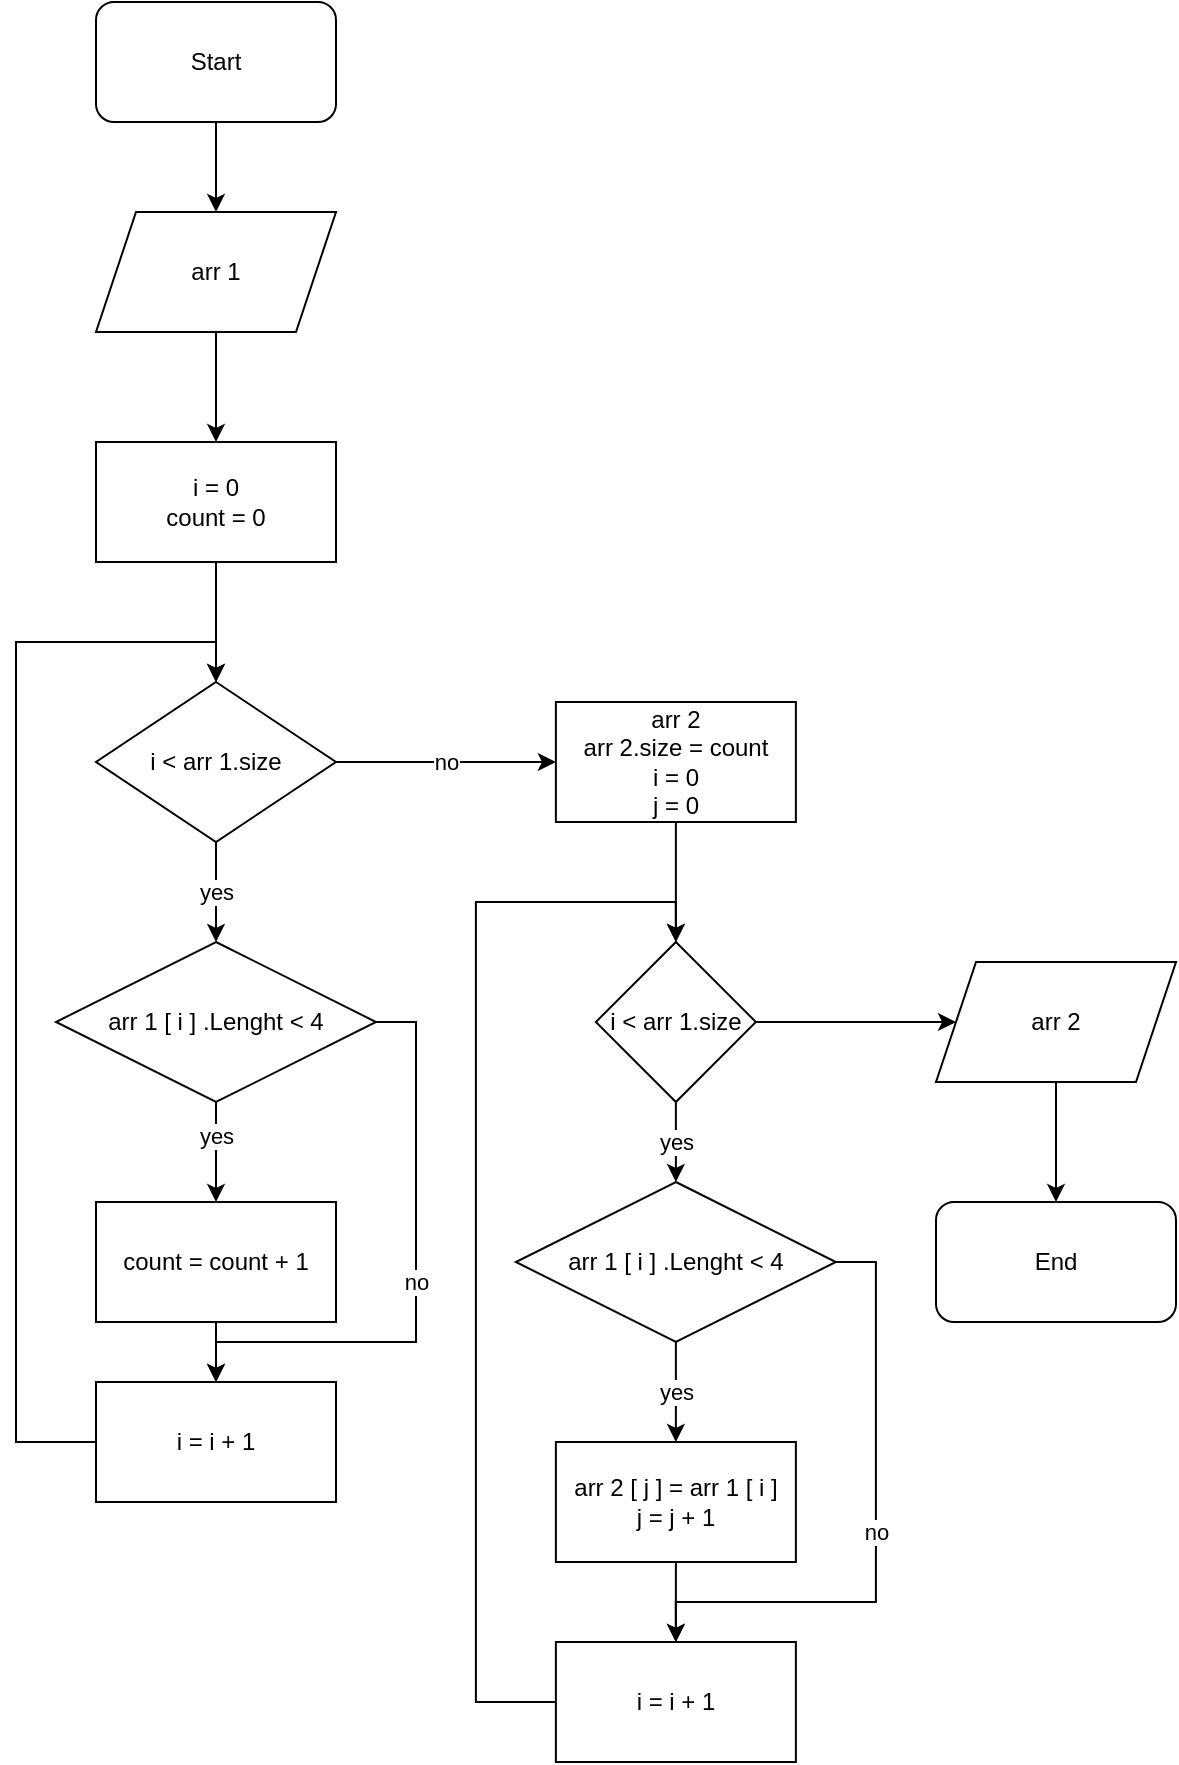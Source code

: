 <mxfile version="21.3.3" type="device">
  <diagram name="Страница 1" id="tfu4-RXcEaDex0mNpu3b">
    <mxGraphModel dx="1710" dy="1060" grid="1" gridSize="10" guides="1" tooltips="1" connect="1" arrows="1" fold="1" page="1" pageScale="1" pageWidth="827" pageHeight="1169" math="0" shadow="0">
      <root>
        <mxCell id="0" />
        <mxCell id="1" parent="0" />
        <mxCell id="lV9dQ852HnUfJgAKiQxw-7" value="" style="edgeStyle=orthogonalEdgeStyle;rounded=0;orthogonalLoop=1;jettySize=auto;html=1;" edge="1" parent="1" source="lV9dQ852HnUfJgAKiQxw-1" target="lV9dQ852HnUfJgAKiQxw-2">
          <mxGeometry relative="1" as="geometry" />
        </mxCell>
        <mxCell id="lV9dQ852HnUfJgAKiQxw-1" value="Start" style="rounded=1;whiteSpace=wrap;html=1;" vertex="1" parent="1">
          <mxGeometry x="180" y="20" width="120" height="60" as="geometry" />
        </mxCell>
        <mxCell id="lV9dQ852HnUfJgAKiQxw-8" value="" style="edgeStyle=orthogonalEdgeStyle;rounded=0;orthogonalLoop=1;jettySize=auto;html=1;" edge="1" parent="1" source="lV9dQ852HnUfJgAKiQxw-2" target="lV9dQ852HnUfJgAKiQxw-3">
          <mxGeometry relative="1" as="geometry" />
        </mxCell>
        <mxCell id="lV9dQ852HnUfJgAKiQxw-2" value="arr 1" style="shape=parallelogram;perimeter=parallelogramPerimeter;whiteSpace=wrap;html=1;fixedSize=1;" vertex="1" parent="1">
          <mxGeometry x="180" y="125" width="120" height="60" as="geometry" />
        </mxCell>
        <mxCell id="lV9dQ852HnUfJgAKiQxw-9" value="" style="edgeStyle=orthogonalEdgeStyle;rounded=0;orthogonalLoop=1;jettySize=auto;html=1;" edge="1" parent="1" source="lV9dQ852HnUfJgAKiQxw-3" target="lV9dQ852HnUfJgAKiQxw-4">
          <mxGeometry relative="1" as="geometry" />
        </mxCell>
        <mxCell id="lV9dQ852HnUfJgAKiQxw-3" value="i = 0&lt;br&gt;count = 0" style="rounded=0;whiteSpace=wrap;html=1;" vertex="1" parent="1">
          <mxGeometry x="180" y="240" width="120" height="60" as="geometry" />
        </mxCell>
        <mxCell id="lV9dQ852HnUfJgAKiQxw-10" value="yes" style="edgeStyle=orthogonalEdgeStyle;rounded=0;orthogonalLoop=1;jettySize=auto;html=1;" edge="1" parent="1" source="lV9dQ852HnUfJgAKiQxw-4" target="lV9dQ852HnUfJgAKiQxw-6">
          <mxGeometry relative="1" as="geometry" />
        </mxCell>
        <mxCell id="lV9dQ852HnUfJgAKiQxw-20" value="no" style="edgeStyle=orthogonalEdgeStyle;rounded=0;orthogonalLoop=1;jettySize=auto;html=1;exitX=1;exitY=0.5;exitDx=0;exitDy=0;entryX=0;entryY=0.5;entryDx=0;entryDy=0;" edge="1" parent="1" source="lV9dQ852HnUfJgAKiQxw-4" target="lV9dQ852HnUfJgAKiQxw-19">
          <mxGeometry relative="1" as="geometry" />
        </mxCell>
        <mxCell id="lV9dQ852HnUfJgAKiQxw-4" value="i &amp;lt; arr 1.size" style="rhombus;whiteSpace=wrap;html=1;" vertex="1" parent="1">
          <mxGeometry x="180" y="360" width="120" height="80" as="geometry" />
        </mxCell>
        <mxCell id="lV9dQ852HnUfJgAKiQxw-15" value="" style="edgeStyle=orthogonalEdgeStyle;rounded=0;orthogonalLoop=1;jettySize=auto;html=1;" edge="1" parent="1" source="lV9dQ852HnUfJgAKiQxw-5" target="lV9dQ852HnUfJgAKiQxw-13">
          <mxGeometry relative="1" as="geometry" />
        </mxCell>
        <mxCell id="lV9dQ852HnUfJgAKiQxw-5" value="count = count + 1" style="rounded=0;whiteSpace=wrap;html=1;" vertex="1" parent="1">
          <mxGeometry x="180" y="620" width="120" height="60" as="geometry" />
        </mxCell>
        <mxCell id="lV9dQ852HnUfJgAKiQxw-11" value="" style="edgeStyle=orthogonalEdgeStyle;rounded=0;orthogonalLoop=1;jettySize=auto;html=1;" edge="1" parent="1" source="lV9dQ852HnUfJgAKiQxw-6" target="lV9dQ852HnUfJgAKiQxw-5">
          <mxGeometry relative="1" as="geometry" />
        </mxCell>
        <mxCell id="lV9dQ852HnUfJgAKiQxw-12" value="yes" style="edgeLabel;html=1;align=center;verticalAlign=middle;resizable=0;points=[];" vertex="1" connectable="0" parent="lV9dQ852HnUfJgAKiQxw-11">
          <mxGeometry x="-0.347" relative="1" as="geometry">
            <mxPoint as="offset" />
          </mxGeometry>
        </mxCell>
        <mxCell id="lV9dQ852HnUfJgAKiQxw-18" value="no" style="edgeStyle=orthogonalEdgeStyle;rounded=0;orthogonalLoop=1;jettySize=auto;html=1;entryX=0.5;entryY=0;entryDx=0;entryDy=0;" edge="1" parent="1" source="lV9dQ852HnUfJgAKiQxw-6" target="lV9dQ852HnUfJgAKiQxw-13">
          <mxGeometry relative="1" as="geometry">
            <Array as="points">
              <mxPoint x="340" y="530" />
              <mxPoint x="340" y="690" />
              <mxPoint x="240" y="690" />
            </Array>
          </mxGeometry>
        </mxCell>
        <mxCell id="lV9dQ852HnUfJgAKiQxw-6" value="arr 1 [ i ] .Lenght &amp;lt; 4" style="rhombus;whiteSpace=wrap;html=1;" vertex="1" parent="1">
          <mxGeometry x="160" y="490" width="160" height="80" as="geometry" />
        </mxCell>
        <mxCell id="lV9dQ852HnUfJgAKiQxw-17" style="edgeStyle=orthogonalEdgeStyle;rounded=0;orthogonalLoop=1;jettySize=auto;html=1;entryX=0.5;entryY=0;entryDx=0;entryDy=0;" edge="1" parent="1" source="lV9dQ852HnUfJgAKiQxw-13" target="lV9dQ852HnUfJgAKiQxw-4">
          <mxGeometry relative="1" as="geometry">
            <Array as="points">
              <mxPoint x="140" y="740" />
              <mxPoint x="140" y="340" />
              <mxPoint x="240" y="340" />
            </Array>
          </mxGeometry>
        </mxCell>
        <mxCell id="lV9dQ852HnUfJgAKiQxw-13" value="i = i + 1" style="rounded=0;whiteSpace=wrap;html=1;" vertex="1" parent="1">
          <mxGeometry x="180" y="710" width="120" height="60" as="geometry" />
        </mxCell>
        <mxCell id="lV9dQ852HnUfJgAKiQxw-25" value="" style="edgeStyle=orthogonalEdgeStyle;rounded=0;orthogonalLoop=1;jettySize=auto;html=1;" edge="1" parent="1" source="lV9dQ852HnUfJgAKiQxw-19" target="lV9dQ852HnUfJgAKiQxw-21">
          <mxGeometry relative="1" as="geometry" />
        </mxCell>
        <mxCell id="lV9dQ852HnUfJgAKiQxw-19" value="arr 2&lt;br&gt;arr 2.size = count&lt;br&gt;i = 0&lt;br&gt;j = 0" style="rounded=0;whiteSpace=wrap;html=1;" vertex="1" parent="1">
          <mxGeometry x="409.94" y="370" width="120" height="60" as="geometry" />
        </mxCell>
        <mxCell id="lV9dQ852HnUfJgAKiQxw-26" value="yes" style="edgeStyle=orthogonalEdgeStyle;rounded=0;orthogonalLoop=1;jettySize=auto;html=1;" edge="1" parent="1" source="lV9dQ852HnUfJgAKiQxw-21" target="lV9dQ852HnUfJgAKiQxw-22">
          <mxGeometry relative="1" as="geometry" />
        </mxCell>
        <mxCell id="lV9dQ852HnUfJgAKiQxw-33" value="" style="edgeStyle=orthogonalEdgeStyle;rounded=0;orthogonalLoop=1;jettySize=auto;html=1;" edge="1" parent="1" source="lV9dQ852HnUfJgAKiQxw-21" target="lV9dQ852HnUfJgAKiQxw-31">
          <mxGeometry relative="1" as="geometry" />
        </mxCell>
        <mxCell id="lV9dQ852HnUfJgAKiQxw-21" value="i &amp;lt; arr 1.size" style="rhombus;whiteSpace=wrap;html=1;" vertex="1" parent="1">
          <mxGeometry x="429.94" y="490" width="80" height="80" as="geometry" />
        </mxCell>
        <mxCell id="lV9dQ852HnUfJgAKiQxw-27" value="yes" style="edgeStyle=orthogonalEdgeStyle;rounded=0;orthogonalLoop=1;jettySize=auto;html=1;" edge="1" parent="1" source="lV9dQ852HnUfJgAKiQxw-22" target="lV9dQ852HnUfJgAKiQxw-23">
          <mxGeometry relative="1" as="geometry" />
        </mxCell>
        <mxCell id="lV9dQ852HnUfJgAKiQxw-30" value="no" style="edgeStyle=orthogonalEdgeStyle;rounded=0;orthogonalLoop=1;jettySize=auto;html=1;entryX=0.5;entryY=0;entryDx=0;entryDy=0;" edge="1" parent="1" source="lV9dQ852HnUfJgAKiQxw-22" target="lV9dQ852HnUfJgAKiQxw-24">
          <mxGeometry relative="1" as="geometry">
            <Array as="points">
              <mxPoint x="569.94" y="650" />
              <mxPoint x="569.94" y="820" />
              <mxPoint x="469.94" y="820" />
            </Array>
          </mxGeometry>
        </mxCell>
        <mxCell id="lV9dQ852HnUfJgAKiQxw-22" value="arr 1 [ i ] .Lenght &amp;lt; 4" style="rhombus;whiteSpace=wrap;html=1;" vertex="1" parent="1">
          <mxGeometry x="389.94" y="610" width="160" height="80" as="geometry" />
        </mxCell>
        <mxCell id="lV9dQ852HnUfJgAKiQxw-28" value="" style="edgeStyle=orthogonalEdgeStyle;rounded=0;orthogonalLoop=1;jettySize=auto;html=1;" edge="1" parent="1" source="lV9dQ852HnUfJgAKiQxw-23" target="lV9dQ852HnUfJgAKiQxw-24">
          <mxGeometry relative="1" as="geometry" />
        </mxCell>
        <mxCell id="lV9dQ852HnUfJgAKiQxw-23" value="arr 2 [ j ] = arr 1 [ i ]&lt;br&gt;j = j + 1" style="rounded=0;whiteSpace=wrap;html=1;" vertex="1" parent="1">
          <mxGeometry x="409.94" y="740" width="120" height="60" as="geometry" />
        </mxCell>
        <mxCell id="lV9dQ852HnUfJgAKiQxw-29" style="edgeStyle=orthogonalEdgeStyle;rounded=0;orthogonalLoop=1;jettySize=auto;html=1;entryX=0.5;entryY=0;entryDx=0;entryDy=0;" edge="1" parent="1" source="lV9dQ852HnUfJgAKiQxw-24" target="lV9dQ852HnUfJgAKiQxw-21">
          <mxGeometry relative="1" as="geometry">
            <Array as="points">
              <mxPoint x="369.94" y="870" />
              <mxPoint x="369.94" y="470" />
              <mxPoint x="469.94" y="470" />
            </Array>
          </mxGeometry>
        </mxCell>
        <mxCell id="lV9dQ852HnUfJgAKiQxw-24" value="i = i + 1" style="rounded=0;whiteSpace=wrap;html=1;" vertex="1" parent="1">
          <mxGeometry x="409.94" y="840" width="120" height="60" as="geometry" />
        </mxCell>
        <mxCell id="lV9dQ852HnUfJgAKiQxw-34" value="" style="edgeStyle=orthogonalEdgeStyle;rounded=0;orthogonalLoop=1;jettySize=auto;html=1;" edge="1" parent="1" source="lV9dQ852HnUfJgAKiQxw-31" target="lV9dQ852HnUfJgAKiQxw-32">
          <mxGeometry relative="1" as="geometry" />
        </mxCell>
        <mxCell id="lV9dQ852HnUfJgAKiQxw-31" value="arr 2" style="shape=parallelogram;perimeter=parallelogramPerimeter;whiteSpace=wrap;html=1;fixedSize=1;" vertex="1" parent="1">
          <mxGeometry x="600" y="500" width="120" height="60" as="geometry" />
        </mxCell>
        <mxCell id="lV9dQ852HnUfJgAKiQxw-32" value="End" style="rounded=1;whiteSpace=wrap;html=1;" vertex="1" parent="1">
          <mxGeometry x="600" y="620" width="120" height="60" as="geometry" />
        </mxCell>
      </root>
    </mxGraphModel>
  </diagram>
</mxfile>
